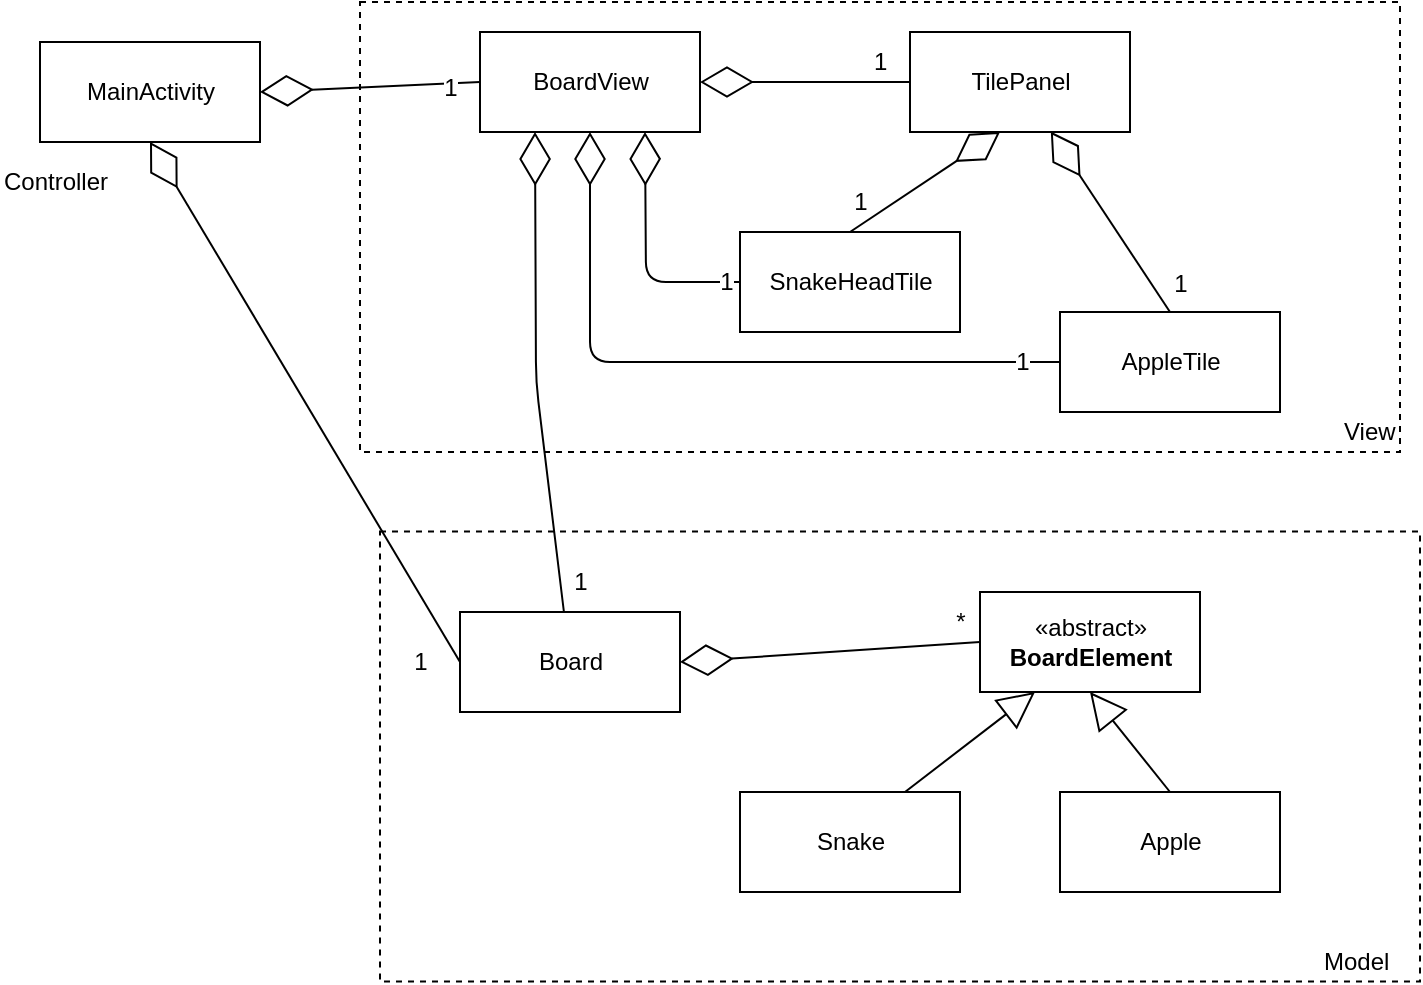 <mxfile version="12.1.3" type="device" pages="1"><diagram id="UZz5D3v6kJA9_nGfB7kN" name="Page-2"><mxGraphModel dx="1260" dy="717" grid="1" gridSize="10" guides="1" tooltips="1" connect="1" arrows="1" fold="1" page="1" pageScale="1" pageWidth="850" pageHeight="1100" math="0" shadow="0"><root><mxCell id="PKefNgHGJfd51ZUR-yKr-0"/><mxCell id="PKefNgHGJfd51ZUR-yKr-1" parent="PKefNgHGJfd51ZUR-yKr-0"/><mxCell id="1dqPJRM-FIY15dj7jFaq-10" value="" style="rounded=0;whiteSpace=wrap;html=1;dashed=1;" parent="PKefNgHGJfd51ZUR-yKr-1" vertex="1"><mxGeometry x="280" y="414.773" width="520" height="225" as="geometry"/></mxCell><mxCell id="1dqPJRM-FIY15dj7jFaq-8" value="" style="rounded=0;whiteSpace=wrap;html=1;dashed=1;" parent="PKefNgHGJfd51ZUR-yKr-1" vertex="1"><mxGeometry x="270" y="150" width="520" height="225" as="geometry"/></mxCell><mxCell id="EDnRHZTK3pqADV_eyKKs-25" value="SnakeHeadTile" style="html=1;" parent="PKefNgHGJfd51ZUR-yKr-1" vertex="1"><mxGeometry x="460" y="265" width="110" height="50" as="geometry"/></mxCell><mxCell id="1dqPJRM-FIY15dj7jFaq-0" value="Snake" style="html=1;" parent="PKefNgHGJfd51ZUR-yKr-1" vertex="1"><mxGeometry x="460" y="545" width="110" height="50" as="geometry"/></mxCell><mxCell id="1dqPJRM-FIY15dj7jFaq-1" value="BoardView" style="html=1;" parent="PKefNgHGJfd51ZUR-yKr-1" vertex="1"><mxGeometry x="330" y="165" width="110" height="50" as="geometry"/></mxCell><mxCell id="1dqPJRM-FIY15dj7jFaq-2" value="TilePanel" style="html=1;" parent="PKefNgHGJfd51ZUR-yKr-1" vertex="1"><mxGeometry x="545" y="165" width="110" height="50" as="geometry"/></mxCell><mxCell id="1dqPJRM-FIY15dj7jFaq-3" value="" style="endArrow=diamondThin;endFill=0;endSize=24;html=1;entryX=1;entryY=0.5;entryDx=0;entryDy=0;exitX=0;exitY=0.5;exitDx=0;exitDy=0;" parent="PKefNgHGJfd51ZUR-yKr-1" source="1dqPJRM-FIY15dj7jFaq-2" target="1dqPJRM-FIY15dj7jFaq-1" edge="1"><mxGeometry width="160" relative="1" as="geometry"><mxPoint x="370" y="325" as="sourcePoint"/><mxPoint x="530" y="325" as="targetPoint"/></mxGeometry></mxCell><mxCell id="1dqPJRM-FIY15dj7jFaq-4" value="1" style="text;html=1;resizable=0;points=[];autosize=1;align=left;verticalAlign=top;spacingTop=-4;" parent="PKefNgHGJfd51ZUR-yKr-1" vertex="1"><mxGeometry x="525" y="170" width="20" height="20" as="geometry"/></mxCell><mxCell id="1dqPJRM-FIY15dj7jFaq-5" value="" style="endArrow=diamondThin;endFill=0;endSize=24;html=1;entryX=0.75;entryY=1;entryDx=0;entryDy=0;exitX=0;exitY=0.5;exitDx=0;exitDy=0;" parent="PKefNgHGJfd51ZUR-yKr-1" source="EDnRHZTK3pqADV_eyKKs-25" target="1dqPJRM-FIY15dj7jFaq-1" edge="1"><mxGeometry width="160" relative="1" as="geometry"><mxPoint x="475" y="285" as="sourcePoint"/><mxPoint x="370" y="285" as="targetPoint"/><Array as="points"><mxPoint x="413" y="290"/></Array></mxGeometry></mxCell><mxCell id="1dqPJRM-FIY15dj7jFaq-12" value="1" style="text;html=1;resizable=0;points=[];align=center;verticalAlign=middle;labelBackgroundColor=#ffffff;" parent="1dqPJRM-FIY15dj7jFaq-5" vertex="1" connectable="0"><mxGeometry x="-0.889" relative="1" as="geometry"><mxPoint as="offset"/></mxGeometry></mxCell><mxCell id="1dqPJRM-FIY15dj7jFaq-6" value="" style="endArrow=diamondThin;endFill=0;endSize=24;html=1;entryX=1;entryY=0.5;entryDx=0;entryDy=0;exitX=0.5;exitY=0;exitDx=0;exitDy=0;" parent="PKefNgHGJfd51ZUR-yKr-1" source="EDnRHZTK3pqADV_eyKKs-25" edge="1"><mxGeometry width="160" relative="1" as="geometry"><mxPoint x="695" y="215" as="sourcePoint"/><mxPoint x="590" y="215" as="targetPoint"/></mxGeometry></mxCell><mxCell id="1dqPJRM-FIY15dj7jFaq-13" value="1" style="text;html=1;resizable=0;points=[];align=center;verticalAlign=middle;labelBackgroundColor=#ffffff;" parent="1dqPJRM-FIY15dj7jFaq-6" vertex="1" connectable="0"><mxGeometry x="-0.683" y="-1" relative="1" as="geometry"><mxPoint x="-7.5" y="-8" as="offset"/></mxGeometry></mxCell><mxCell id="1dqPJRM-FIY15dj7jFaq-9" value="View&lt;br&gt;" style="text;html=1;resizable=0;points=[];autosize=1;align=left;verticalAlign=top;spacingTop=-4;" parent="PKefNgHGJfd51ZUR-yKr-1" vertex="1"><mxGeometry x="760" y="355" width="40" height="20" as="geometry"/></mxCell><mxCell id="1dqPJRM-FIY15dj7jFaq-11" value="" style="endArrow=diamondThin;endFill=0;endSize=24;html=1;entryX=0.25;entryY=1;entryDx=0;entryDy=0;" parent="PKefNgHGJfd51ZUR-yKr-1" source="p-mII9_XyUsNVN-m0hF4-12" target="1dqPJRM-FIY15dj7jFaq-1" edge="1"><mxGeometry width="160" relative="1" as="geometry"><mxPoint x="470" y="340" as="sourcePoint"/><mxPoint x="387.52" y="226" as="targetPoint"/><Array as="points"><mxPoint x="358" y="340"/></Array></mxGeometry></mxCell><mxCell id="1dqPJRM-FIY15dj7jFaq-14" value="1" style="text;html=1;resizable=0;points=[];align=center;verticalAlign=middle;labelBackgroundColor=#ffffff;" parent="1dqPJRM-FIY15dj7jFaq-11" vertex="1" connectable="0"><mxGeometry x="-0.895" y="2" relative="1" as="geometry"><mxPoint x="11.5" y="-3" as="offset"/></mxGeometry></mxCell><mxCell id="1dqPJRM-FIY15dj7jFaq-15" value="Model" style="text;html=1;resizable=0;points=[];autosize=1;align=left;verticalAlign=top;spacingTop=-4;" parent="PKefNgHGJfd51ZUR-yKr-1" vertex="1"><mxGeometry x="750" y="620" width="50" height="20" as="geometry"/></mxCell><mxCell id="p-mII9_XyUsNVN-m0hF4-1" value="Apple" style="html=1;" vertex="1" parent="PKefNgHGJfd51ZUR-yKr-1"><mxGeometry x="620" y="545" width="110" height="50" as="geometry"/></mxCell><mxCell id="p-mII9_XyUsNVN-m0hF4-2" value="AppleTile" style="html=1;" vertex="1" parent="PKefNgHGJfd51ZUR-yKr-1"><mxGeometry x="620" y="305" width="110" height="50" as="geometry"/></mxCell><mxCell id="p-mII9_XyUsNVN-m0hF4-3" value="" style="endArrow=diamondThin;endFill=0;endSize=24;html=1;entryX=0.64;entryY=0.996;entryDx=0;entryDy=0;exitX=0.5;exitY=0;exitDx=0;exitDy=0;entryPerimeter=0;" edge="1" parent="PKefNgHGJfd51ZUR-yKr-1" source="p-mII9_XyUsNVN-m0hF4-2" target="1dqPJRM-FIY15dj7jFaq-2"><mxGeometry width="160" relative="1" as="geometry"><mxPoint x="525" y="315" as="sourcePoint"/><mxPoint x="600" y="225" as="targetPoint"/></mxGeometry></mxCell><mxCell id="p-mII9_XyUsNVN-m0hF4-4" value="1" style="text;html=1;resizable=0;points=[];align=center;verticalAlign=middle;labelBackgroundColor=#ffffff;" vertex="1" connectable="0" parent="p-mII9_XyUsNVN-m0hF4-3"><mxGeometry x="-0.683" y="-1" relative="1" as="geometry"><mxPoint x="13.5" as="offset"/></mxGeometry></mxCell><mxCell id="p-mII9_XyUsNVN-m0hF4-6" value="" style="endArrow=diamondThin;endFill=0;endSize=24;html=1;entryX=0.75;entryY=1;entryDx=0;entryDy=0;exitX=0;exitY=0.5;exitDx=0;exitDy=0;" edge="1" parent="PKefNgHGJfd51ZUR-yKr-1" source="p-mII9_XyUsNVN-m0hF4-2"><mxGeometry width="160" relative="1" as="geometry"><mxPoint x="432.5" y="290" as="sourcePoint"/><mxPoint x="385" y="215" as="targetPoint"/><Array as="points"><mxPoint x="385" y="330"/></Array></mxGeometry></mxCell><mxCell id="p-mII9_XyUsNVN-m0hF4-7" value="1" style="text;html=1;resizable=0;points=[];align=center;verticalAlign=middle;labelBackgroundColor=#ffffff;" vertex="1" connectable="0" parent="p-mII9_XyUsNVN-m0hF4-6"><mxGeometry x="-0.889" relative="1" as="geometry"><mxPoint as="offset"/></mxGeometry></mxCell><mxCell id="p-mII9_XyUsNVN-m0hF4-9" value="" style="endArrow=block;endSize=16;endFill=0;html=1;entryX=0.25;entryY=1;entryDx=0;entryDy=0;exitX=0.75;exitY=0;exitDx=0;exitDy=0;" edge="1" parent="PKefNgHGJfd51ZUR-yKr-1" source="1dqPJRM-FIY15dj7jFaq-0" target="p-mII9_XyUsNVN-m0hF4-11"><mxGeometry width="160" relative="1" as="geometry"><mxPoint x="400" y="525" as="sourcePoint"/><mxPoint x="527.5" y="495" as="targetPoint"/></mxGeometry></mxCell><mxCell id="p-mII9_XyUsNVN-m0hF4-10" value="" style="endArrow=block;endSize=16;endFill=0;html=1;entryX=0.5;entryY=1;entryDx=0;entryDy=0;exitX=0.5;exitY=0;exitDx=0;exitDy=0;" edge="1" parent="PKefNgHGJfd51ZUR-yKr-1" source="p-mII9_XyUsNVN-m0hF4-1" target="p-mII9_XyUsNVN-m0hF4-11"><mxGeometry width="160" relative="1" as="geometry"><mxPoint x="402.5" y="555" as="sourcePoint"/><mxPoint x="555" y="495" as="targetPoint"/></mxGeometry></mxCell><mxCell id="p-mII9_XyUsNVN-m0hF4-11" value="«abstract»&lt;br&gt;&lt;b&gt;BoardElement&lt;/b&gt;" style="html=1;" vertex="1" parent="PKefNgHGJfd51ZUR-yKr-1"><mxGeometry x="580" y="445" width="110" height="50" as="geometry"/></mxCell><mxCell id="p-mII9_XyUsNVN-m0hF4-12" value="Board" style="html=1;" vertex="1" parent="PKefNgHGJfd51ZUR-yKr-1"><mxGeometry x="320" y="455" width="110" height="50" as="geometry"/></mxCell><mxCell id="p-mII9_XyUsNVN-m0hF4-13" value="" style="endArrow=diamondThin;endFill=0;endSize=24;html=1;entryX=1;entryY=0.5;entryDx=0;entryDy=0;exitX=0;exitY=0.5;exitDx=0;exitDy=0;" edge="1" parent="PKefNgHGJfd51ZUR-yKr-1" source="p-mII9_XyUsNVN-m0hF4-11" target="p-mII9_XyUsNVN-m0hF4-12"><mxGeometry width="160" relative="1" as="geometry"><mxPoint x="340" y="525" as="sourcePoint"/><mxPoint x="500" y="525" as="targetPoint"/></mxGeometry></mxCell><mxCell id="p-mII9_XyUsNVN-m0hF4-14" value="*" style="text;html=1;resizable=0;points=[];align=center;verticalAlign=middle;labelBackgroundColor=#ffffff;" vertex="1" connectable="0" parent="p-mII9_XyUsNVN-m0hF4-13"><mxGeometry x="-0.772" y="2" relative="1" as="geometry"><mxPoint x="7" y="-13" as="offset"/></mxGeometry></mxCell><mxCell id="p-mII9_XyUsNVN-m0hF4-15" value="MainActivity" style="html=1;" vertex="1" parent="PKefNgHGJfd51ZUR-yKr-1"><mxGeometry x="110" y="170" width="110" height="50" as="geometry"/></mxCell><mxCell id="p-mII9_XyUsNVN-m0hF4-16" value="Controller" style="text;html=1;resizable=0;points=[];autosize=1;align=left;verticalAlign=top;spacingTop=-4;" vertex="1" parent="PKefNgHGJfd51ZUR-yKr-1"><mxGeometry x="90" y="230" width="70" height="20" as="geometry"/></mxCell><mxCell id="p-mII9_XyUsNVN-m0hF4-17" value="" style="endArrow=diamondThin;endFill=0;endSize=24;html=1;entryX=1;entryY=0.5;entryDx=0;entryDy=0;exitX=0;exitY=0.5;exitDx=0;exitDy=0;" edge="1" parent="PKefNgHGJfd51ZUR-yKr-1" source="1dqPJRM-FIY15dj7jFaq-1" target="p-mII9_XyUsNVN-m0hF4-15"><mxGeometry width="160" relative="1" as="geometry"><mxPoint x="90" y="290" as="sourcePoint"/><mxPoint x="250" y="290" as="targetPoint"/></mxGeometry></mxCell><mxCell id="p-mII9_XyUsNVN-m0hF4-19" value="1" style="text;html=1;resizable=0;points=[];align=center;verticalAlign=middle;labelBackgroundColor=#ffffff;" vertex="1" connectable="0" parent="p-mII9_XyUsNVN-m0hF4-17"><mxGeometry x="-0.726" y="2" relative="1" as="geometry"><mxPoint as="offset"/></mxGeometry></mxCell><mxCell id="p-mII9_XyUsNVN-m0hF4-18" value="" style="endArrow=diamondThin;endFill=0;endSize=24;html=1;entryX=0.5;entryY=1;entryDx=0;entryDy=0;exitX=0;exitY=0.5;exitDx=0;exitDy=0;" edge="1" parent="PKefNgHGJfd51ZUR-yKr-1" source="p-mII9_XyUsNVN-m0hF4-12" target="p-mII9_XyUsNVN-m0hF4-15"><mxGeometry width="160" relative="1" as="geometry"><mxPoint x="340" y="200" as="sourcePoint"/><mxPoint x="230" y="205" as="targetPoint"/></mxGeometry></mxCell><mxCell id="p-mII9_XyUsNVN-m0hF4-20" value="1" style="text;html=1;resizable=0;points=[];align=center;verticalAlign=middle;labelBackgroundColor=#ffffff;" vertex="1" connectable="0" parent="p-mII9_XyUsNVN-m0hF4-18"><mxGeometry x="-0.856" y="1" relative="1" as="geometry"><mxPoint x="-8" y="18" as="offset"/></mxGeometry></mxCell></root></mxGraphModel></diagram></mxfile>